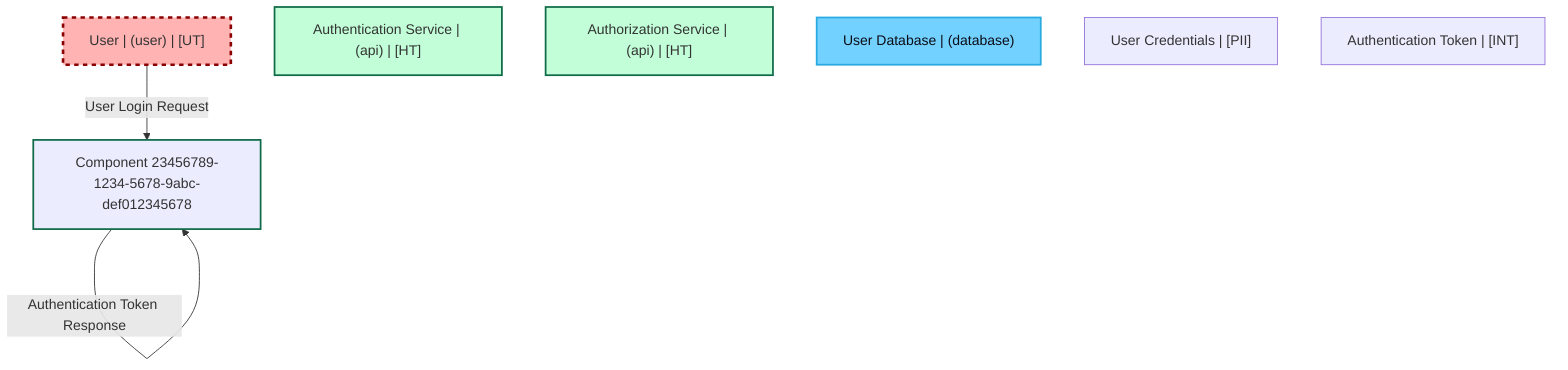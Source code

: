 graph TB
  node_12345678-1234-5678-9abc-def012345678["User | (user) | [UT]"]:::untrusted
  d77c7999-9999-42e0-d779-999999999999["Authentication Service | (api) | [HT]"]:::highTrust
  e66c7999-9999-42e0-e669-999999999999["Authorization Service | (api) | [HT]"]:::highTrust
  f55c7999-9999-42e0-f559-999999999999["User Database | (database)"]:::dataStore
  b88c7999-9999-42e0-b889-999999999999["User Credentials | [PII]"]:::dataAsset,pii
  c78c7999-9999-42e0-c789-999999999999["Authentication Token | [INT]"]:::dataAsset,internal
  node_23456789-1234-5678-9abc-def012345678["Component 23456789-1234-5678-9abc-def012345678"]:::process,untrusted

  node_12345678-1234-5678-9abc-def012345678 -->|User Login Request| node_23456789-1234-5678-9abc-def012345678:::encryptedFlow
  node_23456789-1234-5678-9abc-def012345678 -->|Authentication Token Response| node_23456789-1234-5678-9abc-def012345678:::encryptedFlow

  classDef externalEntity fill:#FFB3B3,stroke:#8B0000,stroke-width:2px,color:#0B0D17
  classDef process fill:#C2FFD8,stroke:#106B49,stroke-width:2px,color:#0B0D17
  classDef dataStore fill:#73d1ff,stroke:#29ABE2,stroke-width:2px,color:#0B0D17
  classDef dataAsset fill:#ffa1ad,stroke:#A259FF,stroke-width:2px,color:#0B0D17
  classDef untrusted fill:#FFB3B3,stroke:#8B0000,stroke-width:3px,stroke-dasharray:5 5
  classDef lowTrust fill:#f77c63,stroke:#f77c63,stroke-width:2px,stroke-dasharray:3 3
  classDef mediumTrust fill:#FFF2B3,stroke:#7A6300,stroke-width:2px
  classDef highTrust fill:#C2FFD8,stroke:#106B49,stroke-width:2px
  classDef veryHighTrust fill:#36FF8F,stroke:#36FF8F,stroke-width:3px
  classDef public fill:#C2FFD8,stroke:#106B49,stroke-width:1px
  classDef internal fill:#FFF2B3,stroke:#7A6300,stroke-width:1px
  classDef confidential fill:#FFB3B3,stroke:#8B0000,stroke-width:2px
  classDef restricted fill:#8B0000,stroke:#8B0000,stroke-width:3px
  classDef pii fill:#ffa1ad,stroke:#A259FF,stroke-width:2px
  classDef pci fill:#8B0000,stroke:#8B0000,stroke-width:3px
  classDef phi fill:#ffa1ad,stroke:#A259FF,stroke-width:3px
  classDef encryptedFlow stroke:#106B49,stroke-width:2px
  classDef unencryptedFlow stroke:#8B0000,stroke-width:2px,stroke-dasharray:5 5
  classDef authenticatedFlow stroke:#29ABE2,stroke-width:2px
  classDef trustBoundary fill:transparent,stroke:#2E3440,stroke-width:3px,stroke-dasharray:10 5